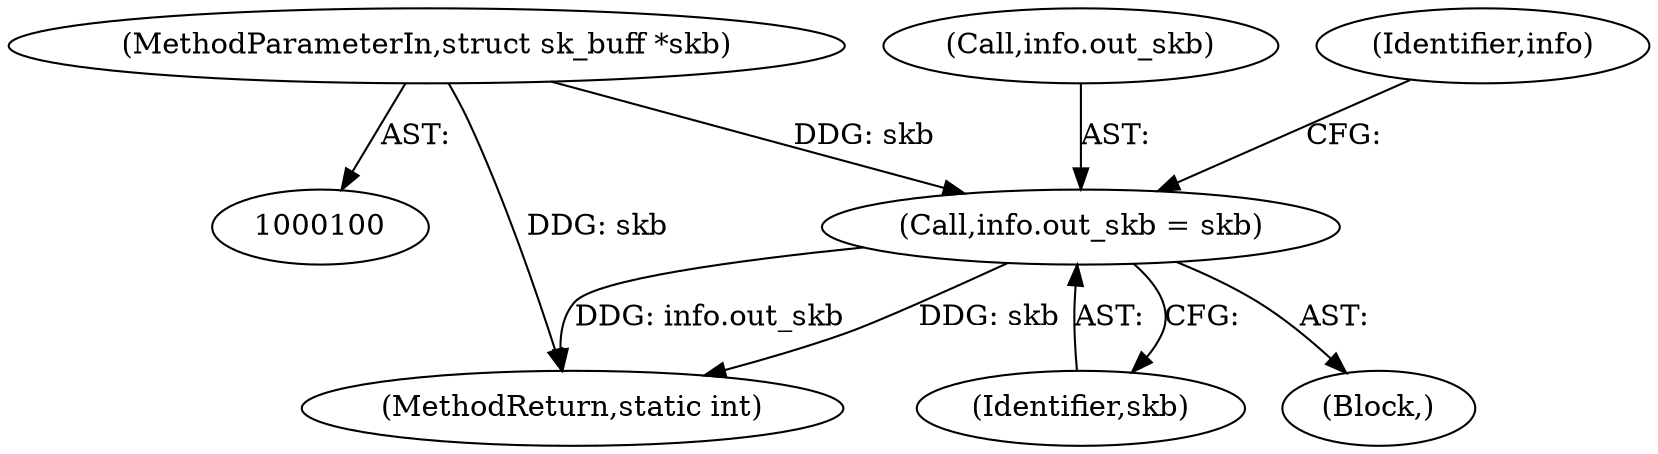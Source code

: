 digraph "0_linux_1137b5e2529a8f5ca8ee709288ecba3e68044df2@pointer" {
"1000101" [label="(MethodParameterIn,struct sk_buff *skb)"];
"1000127" [label="(Call,info.out_skb = skb)"];
"1000127" [label="(Call,info.out_skb = skb)"];
"1000131" [label="(Identifier,skb)"];
"1000158" [label="(MethodReturn,static int)"];
"1000128" [label="(Call,info.out_skb)"];
"1000101" [label="(MethodParameterIn,struct sk_buff *skb)"];
"1000103" [label="(Block,)"];
"1000134" [label="(Identifier,info)"];
"1000101" -> "1000100"  [label="AST: "];
"1000101" -> "1000158"  [label="DDG: skb"];
"1000101" -> "1000127"  [label="DDG: skb"];
"1000127" -> "1000103"  [label="AST: "];
"1000127" -> "1000131"  [label="CFG: "];
"1000128" -> "1000127"  [label="AST: "];
"1000131" -> "1000127"  [label="AST: "];
"1000134" -> "1000127"  [label="CFG: "];
"1000127" -> "1000158"  [label="DDG: info.out_skb"];
"1000127" -> "1000158"  [label="DDG: skb"];
}
